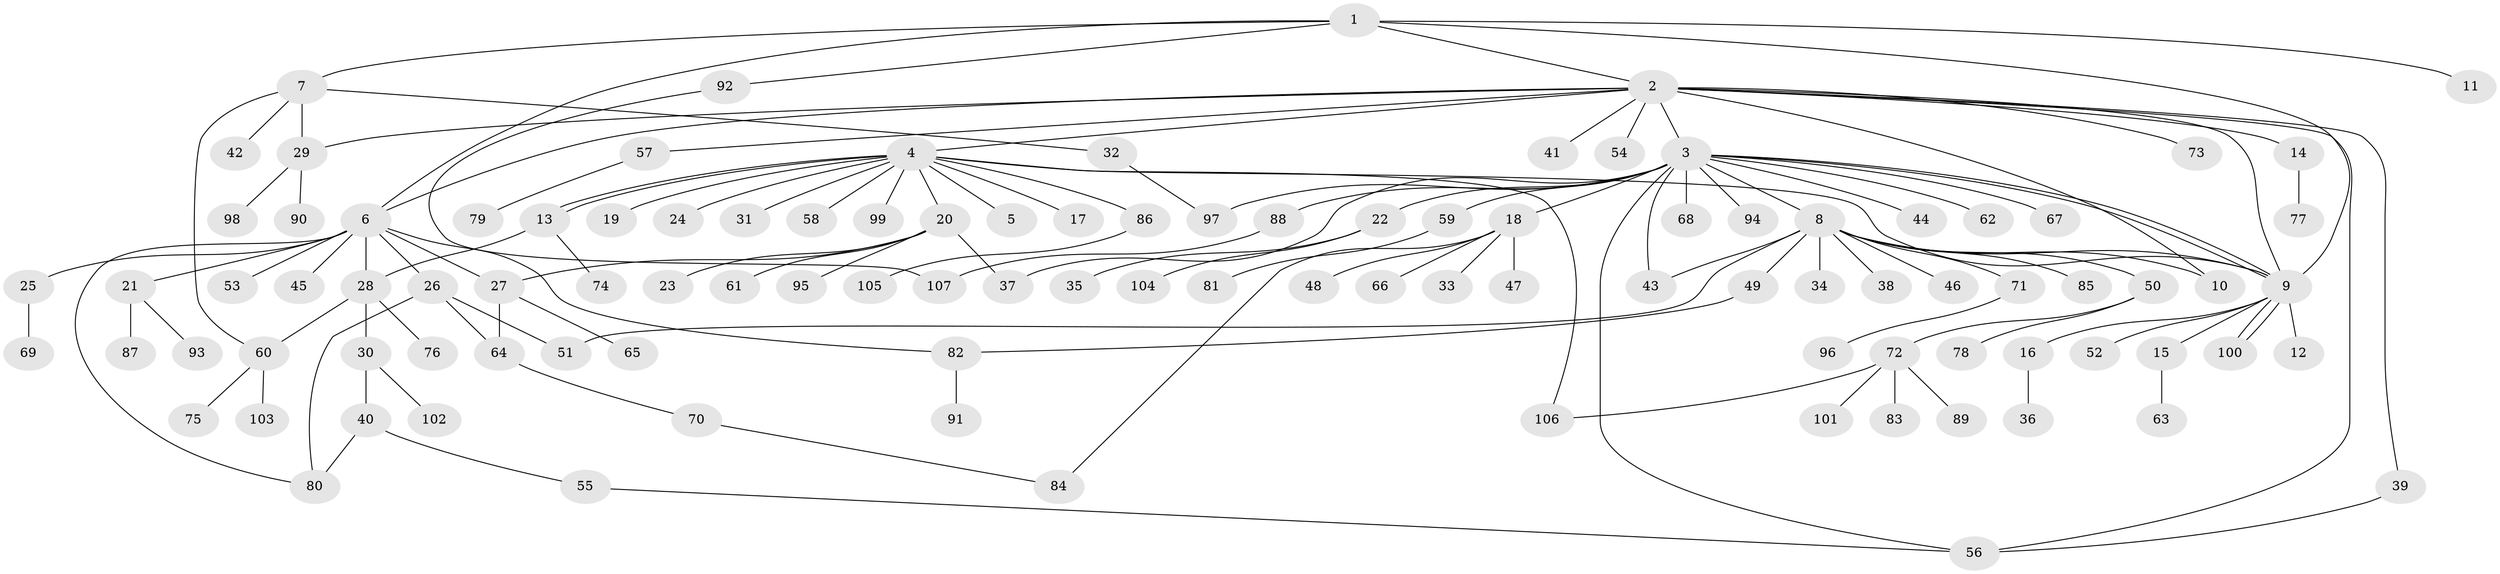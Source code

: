 // coarse degree distribution, {1: 0.9375, 15: 0.03125, 17: 0.03125}
// Generated by graph-tools (version 1.1) at 2025/51/03/04/25 21:51:21]
// undirected, 107 vertices, 133 edges
graph export_dot {
graph [start="1"]
  node [color=gray90,style=filled];
  1;
  2;
  3;
  4;
  5;
  6;
  7;
  8;
  9;
  10;
  11;
  12;
  13;
  14;
  15;
  16;
  17;
  18;
  19;
  20;
  21;
  22;
  23;
  24;
  25;
  26;
  27;
  28;
  29;
  30;
  31;
  32;
  33;
  34;
  35;
  36;
  37;
  38;
  39;
  40;
  41;
  42;
  43;
  44;
  45;
  46;
  47;
  48;
  49;
  50;
  51;
  52;
  53;
  54;
  55;
  56;
  57;
  58;
  59;
  60;
  61;
  62;
  63;
  64;
  65;
  66;
  67;
  68;
  69;
  70;
  71;
  72;
  73;
  74;
  75;
  76;
  77;
  78;
  79;
  80;
  81;
  82;
  83;
  84;
  85;
  86;
  87;
  88;
  89;
  90;
  91;
  92;
  93;
  94;
  95;
  96;
  97;
  98;
  99;
  100;
  101;
  102;
  103;
  104;
  105;
  106;
  107;
  1 -- 2;
  1 -- 6;
  1 -- 7;
  1 -- 9;
  1 -- 11;
  1 -- 92;
  2 -- 3;
  2 -- 4;
  2 -- 6;
  2 -- 9;
  2 -- 10;
  2 -- 14;
  2 -- 29;
  2 -- 39;
  2 -- 41;
  2 -- 54;
  2 -- 56;
  2 -- 57;
  2 -- 73;
  3 -- 8;
  3 -- 9;
  3 -- 9;
  3 -- 18;
  3 -- 22;
  3 -- 37;
  3 -- 43;
  3 -- 44;
  3 -- 56;
  3 -- 59;
  3 -- 62;
  3 -- 67;
  3 -- 68;
  3 -- 88;
  3 -- 94;
  3 -- 97;
  4 -- 5;
  4 -- 9;
  4 -- 13;
  4 -- 13;
  4 -- 17;
  4 -- 19;
  4 -- 20;
  4 -- 24;
  4 -- 31;
  4 -- 58;
  4 -- 86;
  4 -- 99;
  4 -- 106;
  6 -- 21;
  6 -- 25;
  6 -- 26;
  6 -- 27;
  6 -- 28;
  6 -- 45;
  6 -- 53;
  6 -- 80;
  6 -- 82;
  7 -- 29;
  7 -- 32;
  7 -- 42;
  7 -- 60;
  8 -- 9;
  8 -- 10;
  8 -- 34;
  8 -- 38;
  8 -- 43;
  8 -- 46;
  8 -- 49;
  8 -- 50;
  8 -- 51;
  8 -- 71;
  8 -- 85;
  9 -- 12;
  9 -- 15;
  9 -- 16;
  9 -- 52;
  9 -- 100;
  9 -- 100;
  13 -- 28;
  13 -- 74;
  14 -- 77;
  15 -- 63;
  16 -- 36;
  18 -- 33;
  18 -- 47;
  18 -- 48;
  18 -- 66;
  18 -- 84;
  20 -- 23;
  20 -- 27;
  20 -- 37;
  20 -- 61;
  20 -- 95;
  21 -- 87;
  21 -- 93;
  22 -- 35;
  22 -- 104;
  25 -- 69;
  26 -- 51;
  26 -- 64;
  26 -- 80;
  27 -- 64;
  27 -- 65;
  28 -- 30;
  28 -- 60;
  28 -- 76;
  29 -- 90;
  29 -- 98;
  30 -- 40;
  30 -- 102;
  32 -- 97;
  39 -- 56;
  40 -- 55;
  40 -- 80;
  49 -- 82;
  50 -- 72;
  50 -- 78;
  55 -- 56;
  57 -- 79;
  59 -- 81;
  60 -- 75;
  60 -- 103;
  64 -- 70;
  70 -- 84;
  71 -- 96;
  72 -- 83;
  72 -- 89;
  72 -- 101;
  72 -- 106;
  82 -- 91;
  86 -- 105;
  88 -- 107;
  92 -- 107;
}
